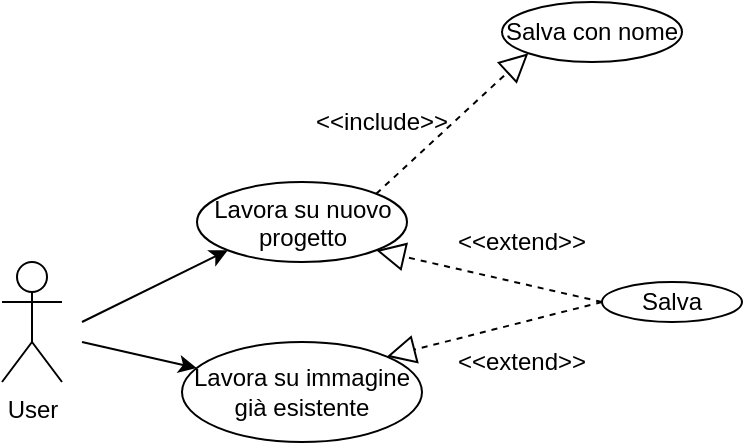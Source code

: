 <mxfile version="14.2.7" type="device"><diagram id="CuNBPdXCpKsLwHex0eMS" name="Page-1"><mxGraphModel dx="765" dy="444" grid="1" gridSize="10" guides="1" tooltips="1" connect="1" arrows="1" fold="1" page="1" pageScale="1" pageWidth="827" pageHeight="1169" math="0" shadow="0"><root><mxCell id="0"/><mxCell id="1" parent="0"/><object label="User" id="JO8svp4X3VSzu6j-ad9f-4"><mxCell style="shape=umlActor;verticalLabelPosition=bottom;verticalAlign=top;html=1;outlineConnect=0;" vertex="1" parent="1"><mxGeometry x="90" y="380" width="30" height="60" as="geometry"/></mxCell></object><mxCell id="JO8svp4X3VSzu6j-ad9f-7" value="Lavora su nuovo&lt;br&gt;progetto" style="ellipse;whiteSpace=wrap;html=1;verticalAlign=top;" vertex="1" parent="1"><mxGeometry x="187.5" y="340" width="105" height="40" as="geometry"/></mxCell><mxCell id="JO8svp4X3VSzu6j-ad9f-9" value="" style="endArrow=classic;html=1;entryX=0;entryY=1;entryDx=0;entryDy=0;" edge="1" parent="1" target="JO8svp4X3VSzu6j-ad9f-7"><mxGeometry width="50" height="50" relative="1" as="geometry"><mxPoint x="130" y="410" as="sourcePoint"/><mxPoint x="300" y="420" as="targetPoint"/></mxGeometry></mxCell><mxCell id="JO8svp4X3VSzu6j-ad9f-10" value="Lavora su immagine già esistente" style="ellipse;whiteSpace=wrap;html=1;" vertex="1" parent="1"><mxGeometry x="180" y="420" width="120" height="50" as="geometry"/></mxCell><mxCell id="JO8svp4X3VSzu6j-ad9f-11" value="" style="endArrow=classic;html=1;" edge="1" parent="1" target="JO8svp4X3VSzu6j-ad9f-10"><mxGeometry width="50" height="50" relative="1" as="geometry"><mxPoint x="130" y="420" as="sourcePoint"/><mxPoint x="300" y="420" as="targetPoint"/></mxGeometry></mxCell><mxCell id="JO8svp4X3VSzu6j-ad9f-14" value="Salva con nome&lt;br&gt;" style="ellipse;whiteSpace=wrap;html=1;" vertex="1" parent="1"><mxGeometry x="340" y="250" width="90" height="30" as="geometry"/></mxCell><mxCell id="JO8svp4X3VSzu6j-ad9f-18" value="" style="endArrow=block;dashed=1;endFill=0;endSize=12;html=1;exitX=1;exitY=0;exitDx=0;exitDy=0;entryX=0;entryY=1;entryDx=0;entryDy=0;" edge="1" parent="1" source="JO8svp4X3VSzu6j-ad9f-7" target="JO8svp4X3VSzu6j-ad9f-14"><mxGeometry width="160" relative="1" as="geometry"><mxPoint x="180" y="450" as="sourcePoint"/><mxPoint x="340" y="450" as="targetPoint"/></mxGeometry></mxCell><mxCell id="JO8svp4X3VSzu6j-ad9f-19" value="&amp;lt;&amp;lt;include&amp;gt;&amp;gt;" style="text;html=1;strokeColor=none;fillColor=none;align=center;verticalAlign=middle;whiteSpace=wrap;rounded=0;" vertex="1" parent="1"><mxGeometry x="260" y="300" width="40" height="20" as="geometry"/></mxCell><mxCell id="JO8svp4X3VSzu6j-ad9f-21" value="Salva" style="ellipse;whiteSpace=wrap;html=1;" vertex="1" parent="1"><mxGeometry x="390" y="390" width="70" height="20" as="geometry"/></mxCell><mxCell id="JO8svp4X3VSzu6j-ad9f-22" value="" style="endArrow=block;dashed=1;endFill=0;endSize=12;html=1;exitX=0;exitY=0.5;exitDx=0;exitDy=0;entryX=1;entryY=1;entryDx=0;entryDy=0;" edge="1" parent="1" source="JO8svp4X3VSzu6j-ad9f-21" target="JO8svp4X3VSzu6j-ad9f-7"><mxGeometry width="160" relative="1" as="geometry"><mxPoint x="309.995" y="410.0" as="sourcePoint"/><mxPoint x="386.23" y="339.817" as="targetPoint"/></mxGeometry></mxCell><mxCell id="JO8svp4X3VSzu6j-ad9f-23" value="" style="endArrow=block;dashed=1;endFill=0;endSize=12;html=1;exitX=0;exitY=0.5;exitDx=0;exitDy=0;entryX=1;entryY=0;entryDx=0;entryDy=0;" edge="1" parent="1" source="JO8svp4X3VSzu6j-ad9f-21" target="JO8svp4X3VSzu6j-ad9f-10"><mxGeometry width="160" relative="1" as="geometry"><mxPoint x="360" y="410" as="sourcePoint"/><mxPoint x="286.945" y="384.21" as="targetPoint"/></mxGeometry></mxCell><mxCell id="JO8svp4X3VSzu6j-ad9f-24" value="&amp;lt;&amp;lt;extend&amp;gt;&amp;gt;" style="text;html=1;strokeColor=none;fillColor=none;align=center;verticalAlign=middle;whiteSpace=wrap;rounded=0;" vertex="1" parent="1"><mxGeometry x="330" y="360" width="40" height="20" as="geometry"/></mxCell><mxCell id="JO8svp4X3VSzu6j-ad9f-25" value="&amp;lt;&amp;lt;extend&amp;gt;&amp;gt;" style="text;html=1;strokeColor=none;fillColor=none;align=center;verticalAlign=middle;whiteSpace=wrap;rounded=0;" vertex="1" parent="1"><mxGeometry x="330" y="420" width="40" height="20" as="geometry"/></mxCell></root></mxGraphModel></diagram></mxfile>